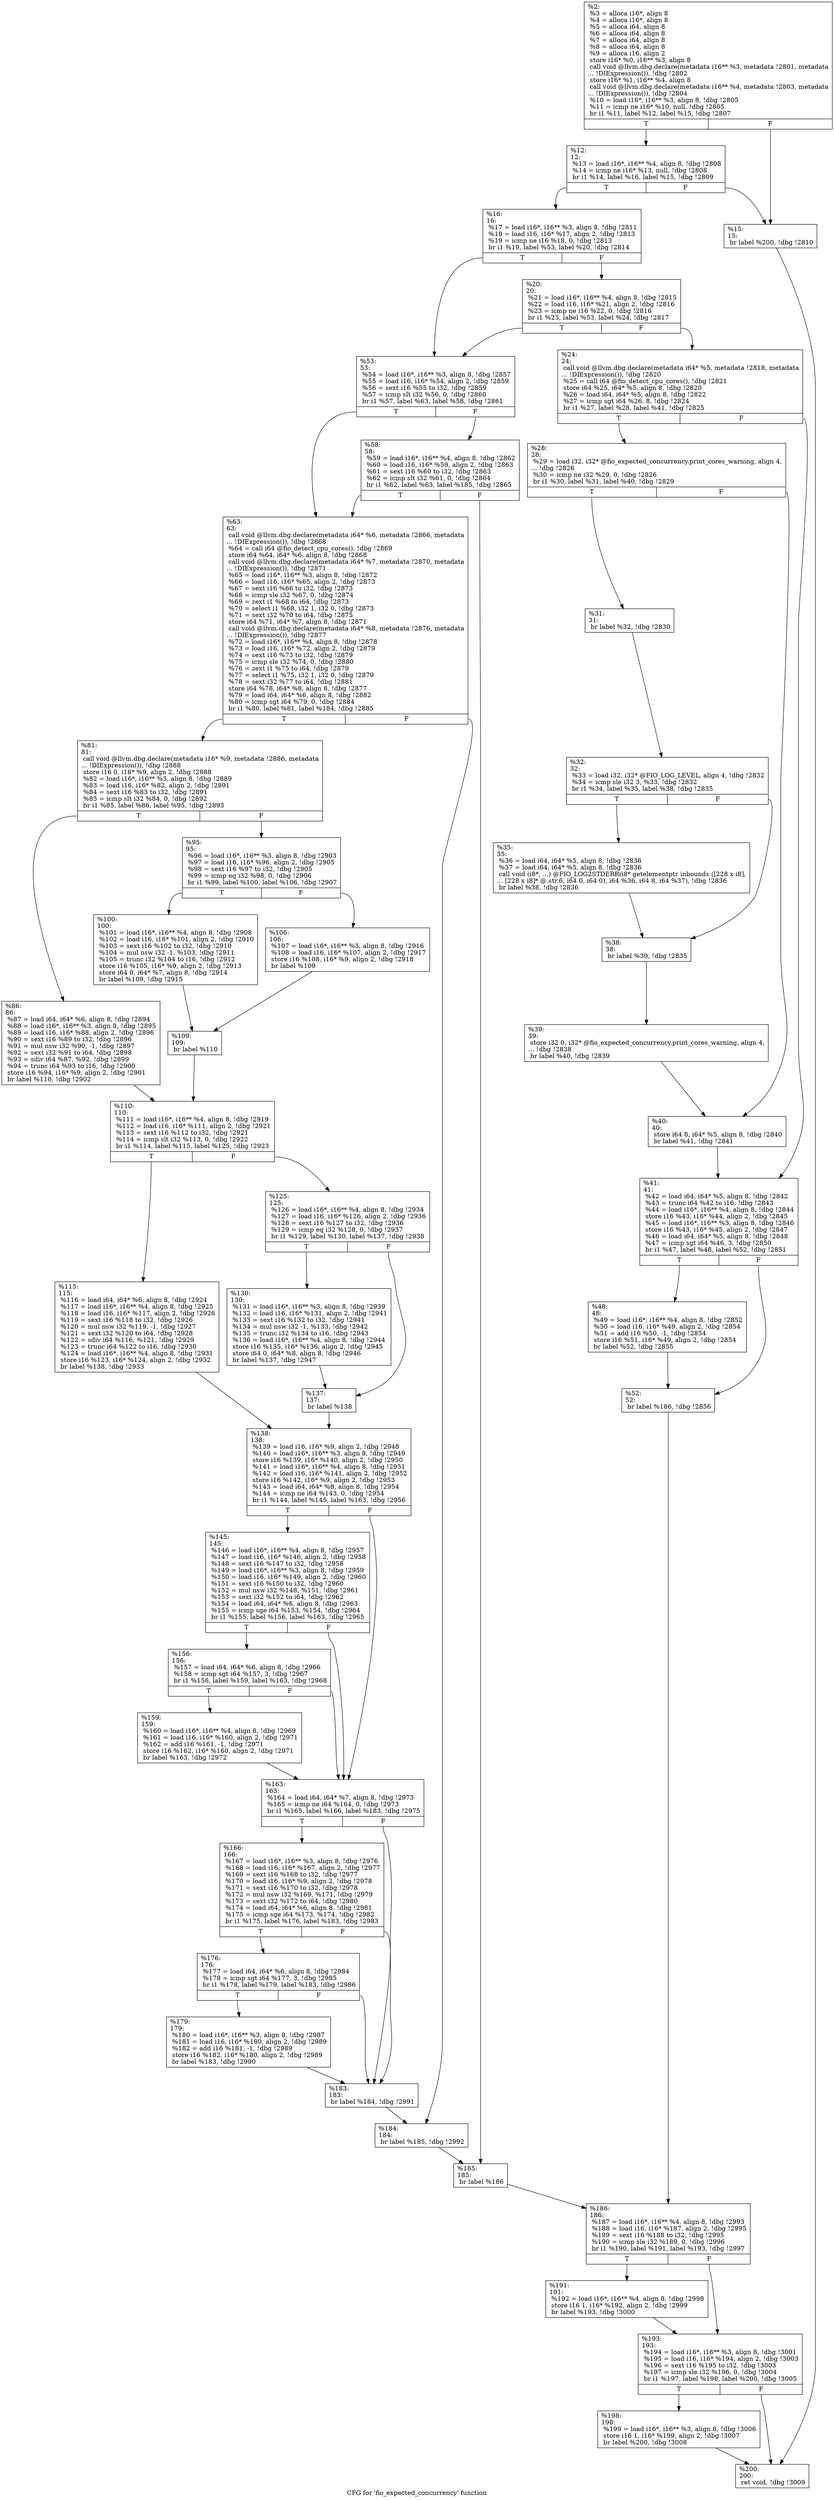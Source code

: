 digraph "CFG for 'fio_expected_concurrency' function" {
	label="CFG for 'fio_expected_concurrency' function";

	Node0x556851704040 [shape=record,label="{%2:\l  %3 = alloca i16*, align 8\l  %4 = alloca i16*, align 8\l  %5 = alloca i64, align 8\l  %6 = alloca i64, align 8\l  %7 = alloca i64, align 8\l  %8 = alloca i64, align 8\l  %9 = alloca i16, align 2\l  store i16* %0, i16** %3, align 8\l  call void @llvm.dbg.declare(metadata i16** %3, metadata !2801, metadata\l... !DIExpression()), !dbg !2802\l  store i16* %1, i16** %4, align 8\l  call void @llvm.dbg.declare(metadata i16** %4, metadata !2803, metadata\l... !DIExpression()), !dbg !2804\l  %10 = load i16*, i16** %3, align 8, !dbg !2805\l  %11 = icmp ne i16* %10, null, !dbg !2805\l  br i1 %11, label %12, label %15, !dbg !2807\l|{<s0>T|<s1>F}}"];
	Node0x556851704040:s0 -> Node0x556851704440;
	Node0x556851704040:s1 -> Node0x556851704490;
	Node0x556851704440 [shape=record,label="{%12:\l12:                                               \l  %13 = load i16*, i16** %4, align 8, !dbg !2808\l  %14 = icmp ne i16* %13, null, !dbg !2808\l  br i1 %14, label %16, label %15, !dbg !2809\l|{<s0>T|<s1>F}}"];
	Node0x556851704440:s0 -> Node0x5568517044e0;
	Node0x556851704440:s1 -> Node0x556851704490;
	Node0x556851704490 [shape=record,label="{%15:\l15:                                               \l  br label %200, !dbg !2810\l}"];
	Node0x556851704490 -> Node0x556851705200;
	Node0x5568517044e0 [shape=record,label="{%16:\l16:                                               \l  %17 = load i16*, i16** %3, align 8, !dbg !2811\l  %18 = load i16, i16* %17, align 2, !dbg !2813\l  %19 = icmp ne i16 %18, 0, !dbg !2813\l  br i1 %19, label %53, label %20, !dbg !2814\l|{<s0>T|<s1>F}}"];
	Node0x5568517044e0:s0 -> Node0x5568517048f0;
	Node0x5568517044e0:s1 -> Node0x556851704530;
	Node0x556851704530 [shape=record,label="{%20:\l20:                                               \l  %21 = load i16*, i16** %4, align 8, !dbg !2815\l  %22 = load i16, i16* %21, align 2, !dbg !2816\l  %23 = icmp ne i16 %22, 0, !dbg !2816\l  br i1 %23, label %53, label %24, !dbg !2817\l|{<s0>T|<s1>F}}"];
	Node0x556851704530:s0 -> Node0x5568517048f0;
	Node0x556851704530:s1 -> Node0x556851704580;
	Node0x556851704580 [shape=record,label="{%24:\l24:                                               \l  call void @llvm.dbg.declare(metadata i64* %5, metadata !2818, metadata\l... !DIExpression()), !dbg !2820\l  %25 = call i64 @fio_detect_cpu_cores(), !dbg !2821\l  store i64 %25, i64* %5, align 8, !dbg !2820\l  %26 = load i64, i64* %5, align 8, !dbg !2822\l  %27 = icmp sgt i64 %26, 8, !dbg !2824\l  br i1 %27, label %28, label %41, !dbg !2825\l|{<s0>T|<s1>F}}"];
	Node0x556851704580:s0 -> Node0x5568517045d0;
	Node0x556851704580:s1 -> Node0x556851704800;
	Node0x5568517045d0 [shape=record,label="{%28:\l28:                                               \l  %29 = load i32, i32* @fio_expected_concurrency.print_cores_warning, align 4,\l... !dbg !2826\l  %30 = icmp ne i32 %29, 0, !dbg !2826\l  br i1 %30, label %31, label %40, !dbg !2829\l|{<s0>T|<s1>F}}"];
	Node0x5568517045d0:s0 -> Node0x556851704620;
	Node0x5568517045d0:s1 -> Node0x5568517047b0;
	Node0x556851704620 [shape=record,label="{%31:\l31:                                               \l  br label %32, !dbg !2830\l}"];
	Node0x556851704620 -> Node0x556851704670;
	Node0x556851704670 [shape=record,label="{%32:\l32:                                               \l  %33 = load i32, i32* @FIO_LOG_LEVEL, align 4, !dbg !2832\l  %34 = icmp sle i32 3, %33, !dbg !2832\l  br i1 %34, label %35, label %38, !dbg !2835\l|{<s0>T|<s1>F}}"];
	Node0x556851704670:s0 -> Node0x5568517046c0;
	Node0x556851704670:s1 -> Node0x556851704710;
	Node0x5568517046c0 [shape=record,label="{%35:\l35:                                               \l  %36 = load i64, i64* %5, align 8, !dbg !2836\l  %37 = load i64, i64* %5, align 8, !dbg !2836\l  call void (i8*, ...) @FIO_LOG2STDERR(i8* getelementptr inbounds ([228 x i8],\l... [228 x i8]* @.str.6, i64 0, i64 0), i64 %36, i64 8, i64 %37), !dbg !2836\l  br label %38, !dbg !2836\l}"];
	Node0x5568517046c0 -> Node0x556851704710;
	Node0x556851704710 [shape=record,label="{%38:\l38:                                               \l  br label %39, !dbg !2835\l}"];
	Node0x556851704710 -> Node0x556851704760;
	Node0x556851704760 [shape=record,label="{%39:\l39:                                               \l  store i32 0, i32* @fio_expected_concurrency.print_cores_warning, align 4,\l... !dbg !2838\l  br label %40, !dbg !2839\l}"];
	Node0x556851704760 -> Node0x5568517047b0;
	Node0x5568517047b0 [shape=record,label="{%40:\l40:                                               \l  store i64 8, i64* %5, align 8, !dbg !2840\l  br label %41, !dbg !2841\l}"];
	Node0x5568517047b0 -> Node0x556851704800;
	Node0x556851704800 [shape=record,label="{%41:\l41:                                               \l  %42 = load i64, i64* %5, align 8, !dbg !2842\l  %43 = trunc i64 %42 to i16, !dbg !2843\l  %44 = load i16*, i16** %4, align 8, !dbg !2844\l  store i16 %43, i16* %44, align 2, !dbg !2845\l  %45 = load i16*, i16** %3, align 8, !dbg !2846\l  store i16 %43, i16* %45, align 2, !dbg !2847\l  %46 = load i64, i64* %5, align 8, !dbg !2848\l  %47 = icmp sgt i64 %46, 3, !dbg !2850\l  br i1 %47, label %48, label %52, !dbg !2851\l|{<s0>T|<s1>F}}"];
	Node0x556851704800:s0 -> Node0x556851704850;
	Node0x556851704800:s1 -> Node0x5568517048a0;
	Node0x556851704850 [shape=record,label="{%48:\l48:                                               \l  %49 = load i16*, i16** %4, align 8, !dbg !2852\l  %50 = load i16, i16* %49, align 2, !dbg !2854\l  %51 = add i16 %50, -1, !dbg !2854\l  store i16 %51, i16* %49, align 2, !dbg !2854\l  br label %52, !dbg !2855\l}"];
	Node0x556851704850 -> Node0x5568517048a0;
	Node0x5568517048a0 [shape=record,label="{%52:\l52:                                               \l  br label %186, !dbg !2856\l}"];
	Node0x5568517048a0 -> Node0x5568517050c0;
	Node0x5568517048f0 [shape=record,label="{%53:\l53:                                               \l  %54 = load i16*, i16** %3, align 8, !dbg !2857\l  %55 = load i16, i16* %54, align 2, !dbg !2859\l  %56 = sext i16 %55 to i32, !dbg !2859\l  %57 = icmp slt i32 %56, 0, !dbg !2860\l  br i1 %57, label %63, label %58, !dbg !2861\l|{<s0>T|<s1>F}}"];
	Node0x5568517048f0:s0 -> Node0x556851704990;
	Node0x5568517048f0:s1 -> Node0x556851704940;
	Node0x556851704940 [shape=record,label="{%58:\l58:                                               \l  %59 = load i16*, i16** %4, align 8, !dbg !2862\l  %60 = load i16, i16* %59, align 2, !dbg !2863\l  %61 = sext i16 %60 to i32, !dbg !2863\l  %62 = icmp slt i32 %61, 0, !dbg !2864\l  br i1 %62, label %63, label %185, !dbg !2865\l|{<s0>T|<s1>F}}"];
	Node0x556851704940:s0 -> Node0x556851704990;
	Node0x556851704940:s1 -> Node0x556851705070;
	Node0x556851704990 [shape=record,label="{%63:\l63:                                               \l  call void @llvm.dbg.declare(metadata i64* %6, metadata !2866, metadata\l... !DIExpression()), !dbg !2868\l  %64 = call i64 @fio_detect_cpu_cores(), !dbg !2869\l  store i64 %64, i64* %6, align 8, !dbg !2868\l  call void @llvm.dbg.declare(metadata i64* %7, metadata !2870, metadata\l... !DIExpression()), !dbg !2871\l  %65 = load i16*, i16** %3, align 8, !dbg !2872\l  %66 = load i16, i16* %65, align 2, !dbg !2873\l  %67 = sext i16 %66 to i32, !dbg !2873\l  %68 = icmp sle i32 %67, 0, !dbg !2874\l  %69 = zext i1 %68 to i64, !dbg !2873\l  %70 = select i1 %68, i32 1, i32 0, !dbg !2873\l  %71 = sext i32 %70 to i64, !dbg !2875\l  store i64 %71, i64* %7, align 8, !dbg !2871\l  call void @llvm.dbg.declare(metadata i64* %8, metadata !2876, metadata\l... !DIExpression()), !dbg !2877\l  %72 = load i16*, i16** %4, align 8, !dbg !2878\l  %73 = load i16, i16* %72, align 2, !dbg !2879\l  %74 = sext i16 %73 to i32, !dbg !2879\l  %75 = icmp sle i32 %74, 0, !dbg !2880\l  %76 = zext i1 %75 to i64, !dbg !2879\l  %77 = select i1 %75, i32 1, i32 0, !dbg !2879\l  %78 = sext i32 %77 to i64, !dbg !2881\l  store i64 %78, i64* %8, align 8, !dbg !2877\l  %79 = load i64, i64* %6, align 8, !dbg !2882\l  %80 = icmp sgt i64 %79, 0, !dbg !2884\l  br i1 %80, label %81, label %184, !dbg !2885\l|{<s0>T|<s1>F}}"];
	Node0x556851704990:s0 -> Node0x5568517049e0;
	Node0x556851704990:s1 -> Node0x556851705020;
	Node0x5568517049e0 [shape=record,label="{%81:\l81:                                               \l  call void @llvm.dbg.declare(metadata i16* %9, metadata !2886, metadata\l... !DIExpression()), !dbg !2888\l  store i16 0, i16* %9, align 2, !dbg !2888\l  %82 = load i16*, i16** %3, align 8, !dbg !2889\l  %83 = load i16, i16* %82, align 2, !dbg !2891\l  %84 = sext i16 %83 to i32, !dbg !2891\l  %85 = icmp slt i32 %84, 0, !dbg !2892\l  br i1 %85, label %86, label %95, !dbg !2893\l|{<s0>T|<s1>F}}"];
	Node0x5568517049e0:s0 -> Node0x556851704a30;
	Node0x5568517049e0:s1 -> Node0x556851704a80;
	Node0x556851704a30 [shape=record,label="{%86:\l86:                                               \l  %87 = load i64, i64* %6, align 8, !dbg !2894\l  %88 = load i16*, i16** %3, align 8, !dbg !2895\l  %89 = load i16, i16* %88, align 2, !dbg !2896\l  %90 = sext i16 %89 to i32, !dbg !2896\l  %91 = mul nsw i32 %90, -1, !dbg !2897\l  %92 = sext i32 %91 to i64, !dbg !2898\l  %93 = sdiv i64 %87, %92, !dbg !2899\l  %94 = trunc i64 %93 to i16, !dbg !2900\l  store i16 %94, i16* %9, align 2, !dbg !2901\l  br label %110, !dbg !2902\l}"];
	Node0x556851704a30 -> Node0x556851704bc0;
	Node0x556851704a80 [shape=record,label="{%95:\l95:                                               \l  %96 = load i16*, i16** %3, align 8, !dbg !2903\l  %97 = load i16, i16* %96, align 2, !dbg !2905\l  %98 = sext i16 %97 to i32, !dbg !2905\l  %99 = icmp eq i32 %98, 0, !dbg !2906\l  br i1 %99, label %100, label %106, !dbg !2907\l|{<s0>T|<s1>F}}"];
	Node0x556851704a80:s0 -> Node0x556851704ad0;
	Node0x556851704a80:s1 -> Node0x556851704b20;
	Node0x556851704ad0 [shape=record,label="{%100:\l100:                                              \l  %101 = load i16*, i16** %4, align 8, !dbg !2908\l  %102 = load i16, i16* %101, align 2, !dbg !2910\l  %103 = sext i16 %102 to i32, !dbg !2910\l  %104 = mul nsw i32 -1, %103, !dbg !2911\l  %105 = trunc i32 %104 to i16, !dbg !2912\l  store i16 %105, i16* %9, align 2, !dbg !2913\l  store i64 0, i64* %7, align 8, !dbg !2914\l  br label %109, !dbg !2915\l}"];
	Node0x556851704ad0 -> Node0x556851704b70;
	Node0x556851704b20 [shape=record,label="{%106:\l106:                                              \l  %107 = load i16*, i16** %3, align 8, !dbg !2916\l  %108 = load i16, i16* %107, align 2, !dbg !2917\l  store i16 %108, i16* %9, align 2, !dbg !2918\l  br label %109\l}"];
	Node0x556851704b20 -> Node0x556851704b70;
	Node0x556851704b70 [shape=record,label="{%109:\l109:                                              \l  br label %110\l}"];
	Node0x556851704b70 -> Node0x556851704bc0;
	Node0x556851704bc0 [shape=record,label="{%110:\l110:                                              \l  %111 = load i16*, i16** %4, align 8, !dbg !2919\l  %112 = load i16, i16* %111, align 2, !dbg !2921\l  %113 = sext i16 %112 to i32, !dbg !2921\l  %114 = icmp slt i32 %113, 0, !dbg !2922\l  br i1 %114, label %115, label %125, !dbg !2923\l|{<s0>T|<s1>F}}"];
	Node0x556851704bc0:s0 -> Node0x556851704c10;
	Node0x556851704bc0:s1 -> Node0x556851704c60;
	Node0x556851704c10 [shape=record,label="{%115:\l115:                                              \l  %116 = load i64, i64* %6, align 8, !dbg !2924\l  %117 = load i16*, i16** %4, align 8, !dbg !2925\l  %118 = load i16, i16* %117, align 2, !dbg !2926\l  %119 = sext i16 %118 to i32, !dbg !2926\l  %120 = mul nsw i32 %119, -1, !dbg !2927\l  %121 = sext i32 %120 to i64, !dbg !2928\l  %122 = sdiv i64 %116, %121, !dbg !2929\l  %123 = trunc i64 %122 to i16, !dbg !2930\l  %124 = load i16*, i16** %4, align 8, !dbg !2931\l  store i16 %123, i16* %124, align 2, !dbg !2932\l  br label %138, !dbg !2933\l}"];
	Node0x556851704c10 -> Node0x556851704d50;
	Node0x556851704c60 [shape=record,label="{%125:\l125:                                              \l  %126 = load i16*, i16** %4, align 8, !dbg !2934\l  %127 = load i16, i16* %126, align 2, !dbg !2936\l  %128 = sext i16 %127 to i32, !dbg !2936\l  %129 = icmp eq i32 %128, 0, !dbg !2937\l  br i1 %129, label %130, label %137, !dbg !2938\l|{<s0>T|<s1>F}}"];
	Node0x556851704c60:s0 -> Node0x556851704cb0;
	Node0x556851704c60:s1 -> Node0x556851704d00;
	Node0x556851704cb0 [shape=record,label="{%130:\l130:                                              \l  %131 = load i16*, i16** %3, align 8, !dbg !2939\l  %132 = load i16, i16* %131, align 2, !dbg !2941\l  %133 = sext i16 %132 to i32, !dbg !2941\l  %134 = mul nsw i32 -1, %133, !dbg !2942\l  %135 = trunc i32 %134 to i16, !dbg !2943\l  %136 = load i16*, i16** %4, align 8, !dbg !2944\l  store i16 %135, i16* %136, align 2, !dbg !2945\l  store i64 0, i64* %8, align 8, !dbg !2946\l  br label %137, !dbg !2947\l}"];
	Node0x556851704cb0 -> Node0x556851704d00;
	Node0x556851704d00 [shape=record,label="{%137:\l137:                                              \l  br label %138\l}"];
	Node0x556851704d00 -> Node0x556851704d50;
	Node0x556851704d50 [shape=record,label="{%138:\l138:                                              \l  %139 = load i16, i16* %9, align 2, !dbg !2948\l  %140 = load i16*, i16** %3, align 8, !dbg !2949\l  store i16 %139, i16* %140, align 2, !dbg !2950\l  %141 = load i16*, i16** %4, align 8, !dbg !2951\l  %142 = load i16, i16* %141, align 2, !dbg !2952\l  store i16 %142, i16* %9, align 2, !dbg !2953\l  %143 = load i64, i64* %8, align 8, !dbg !2954\l  %144 = icmp ne i64 %143, 0, !dbg !2954\l  br i1 %144, label %145, label %163, !dbg !2956\l|{<s0>T|<s1>F}}"];
	Node0x556851704d50:s0 -> Node0x556851704da0;
	Node0x556851704d50:s1 -> Node0x556851704e90;
	Node0x556851704da0 [shape=record,label="{%145:\l145:                                              \l  %146 = load i16*, i16** %4, align 8, !dbg !2957\l  %147 = load i16, i16* %146, align 2, !dbg !2958\l  %148 = sext i16 %147 to i32, !dbg !2958\l  %149 = load i16*, i16** %3, align 8, !dbg !2959\l  %150 = load i16, i16* %149, align 2, !dbg !2960\l  %151 = sext i16 %150 to i32, !dbg !2960\l  %152 = mul nsw i32 %148, %151, !dbg !2961\l  %153 = sext i32 %152 to i64, !dbg !2962\l  %154 = load i64, i64* %6, align 8, !dbg !2963\l  %155 = icmp sge i64 %153, %154, !dbg !2964\l  br i1 %155, label %156, label %163, !dbg !2965\l|{<s0>T|<s1>F}}"];
	Node0x556851704da0:s0 -> Node0x556851704df0;
	Node0x556851704da0:s1 -> Node0x556851704e90;
	Node0x556851704df0 [shape=record,label="{%156:\l156:                                              \l  %157 = load i64, i64* %6, align 8, !dbg !2966\l  %158 = icmp sgt i64 %157, 3, !dbg !2967\l  br i1 %158, label %159, label %163, !dbg !2968\l|{<s0>T|<s1>F}}"];
	Node0x556851704df0:s0 -> Node0x556851704e40;
	Node0x556851704df0:s1 -> Node0x556851704e90;
	Node0x556851704e40 [shape=record,label="{%159:\l159:                                              \l  %160 = load i16*, i16** %4, align 8, !dbg !2969\l  %161 = load i16, i16* %160, align 2, !dbg !2971\l  %162 = add i16 %161, -1, !dbg !2971\l  store i16 %162, i16* %160, align 2, !dbg !2971\l  br label %163, !dbg !2972\l}"];
	Node0x556851704e40 -> Node0x556851704e90;
	Node0x556851704e90 [shape=record,label="{%163:\l163:                                              \l  %164 = load i64, i64* %7, align 8, !dbg !2973\l  %165 = icmp ne i64 %164, 0, !dbg !2973\l  br i1 %165, label %166, label %183, !dbg !2975\l|{<s0>T|<s1>F}}"];
	Node0x556851704e90:s0 -> Node0x556851704ee0;
	Node0x556851704e90:s1 -> Node0x556851704fd0;
	Node0x556851704ee0 [shape=record,label="{%166:\l166:                                              \l  %167 = load i16*, i16** %3, align 8, !dbg !2976\l  %168 = load i16, i16* %167, align 2, !dbg !2977\l  %169 = sext i16 %168 to i32, !dbg !2977\l  %170 = load i16, i16* %9, align 2, !dbg !2978\l  %171 = sext i16 %170 to i32, !dbg !2978\l  %172 = mul nsw i32 %169, %171, !dbg !2979\l  %173 = sext i32 %172 to i64, !dbg !2980\l  %174 = load i64, i64* %6, align 8, !dbg !2981\l  %175 = icmp sge i64 %173, %174, !dbg !2982\l  br i1 %175, label %176, label %183, !dbg !2983\l|{<s0>T|<s1>F}}"];
	Node0x556851704ee0:s0 -> Node0x556851704f30;
	Node0x556851704ee0:s1 -> Node0x556851704fd0;
	Node0x556851704f30 [shape=record,label="{%176:\l176:                                              \l  %177 = load i64, i64* %6, align 8, !dbg !2984\l  %178 = icmp sgt i64 %177, 3, !dbg !2985\l  br i1 %178, label %179, label %183, !dbg !2986\l|{<s0>T|<s1>F}}"];
	Node0x556851704f30:s0 -> Node0x556851704f80;
	Node0x556851704f30:s1 -> Node0x556851704fd0;
	Node0x556851704f80 [shape=record,label="{%179:\l179:                                              \l  %180 = load i16*, i16** %3, align 8, !dbg !2987\l  %181 = load i16, i16* %180, align 2, !dbg !2989\l  %182 = add i16 %181, -1, !dbg !2989\l  store i16 %182, i16* %180, align 2, !dbg !2989\l  br label %183, !dbg !2990\l}"];
	Node0x556851704f80 -> Node0x556851704fd0;
	Node0x556851704fd0 [shape=record,label="{%183:\l183:                                              \l  br label %184, !dbg !2991\l}"];
	Node0x556851704fd0 -> Node0x556851705020;
	Node0x556851705020 [shape=record,label="{%184:\l184:                                              \l  br label %185, !dbg !2992\l}"];
	Node0x556851705020 -> Node0x556851705070;
	Node0x556851705070 [shape=record,label="{%185:\l185:                                              \l  br label %186\l}"];
	Node0x556851705070 -> Node0x5568517050c0;
	Node0x5568517050c0 [shape=record,label="{%186:\l186:                                              \l  %187 = load i16*, i16** %4, align 8, !dbg !2993\l  %188 = load i16, i16* %187, align 2, !dbg !2995\l  %189 = sext i16 %188 to i32, !dbg !2995\l  %190 = icmp sle i32 %189, 0, !dbg !2996\l  br i1 %190, label %191, label %193, !dbg !2997\l|{<s0>T|<s1>F}}"];
	Node0x5568517050c0:s0 -> Node0x556851705110;
	Node0x5568517050c0:s1 -> Node0x556851705160;
	Node0x556851705110 [shape=record,label="{%191:\l191:                                              \l  %192 = load i16*, i16** %4, align 8, !dbg !2998\l  store i16 1, i16* %192, align 2, !dbg !2999\l  br label %193, !dbg !3000\l}"];
	Node0x556851705110 -> Node0x556851705160;
	Node0x556851705160 [shape=record,label="{%193:\l193:                                              \l  %194 = load i16*, i16** %3, align 8, !dbg !3001\l  %195 = load i16, i16* %194, align 2, !dbg !3003\l  %196 = sext i16 %195 to i32, !dbg !3003\l  %197 = icmp sle i32 %196, 0, !dbg !3004\l  br i1 %197, label %198, label %200, !dbg !3005\l|{<s0>T|<s1>F}}"];
	Node0x556851705160:s0 -> Node0x5568517051b0;
	Node0x556851705160:s1 -> Node0x556851705200;
	Node0x5568517051b0 [shape=record,label="{%198:\l198:                                              \l  %199 = load i16*, i16** %3, align 8, !dbg !3006\l  store i16 1, i16* %199, align 2, !dbg !3007\l  br label %200, !dbg !3008\l}"];
	Node0x5568517051b0 -> Node0x556851705200;
	Node0x556851705200 [shape=record,label="{%200:\l200:                                              \l  ret void, !dbg !3009\l}"];
}
